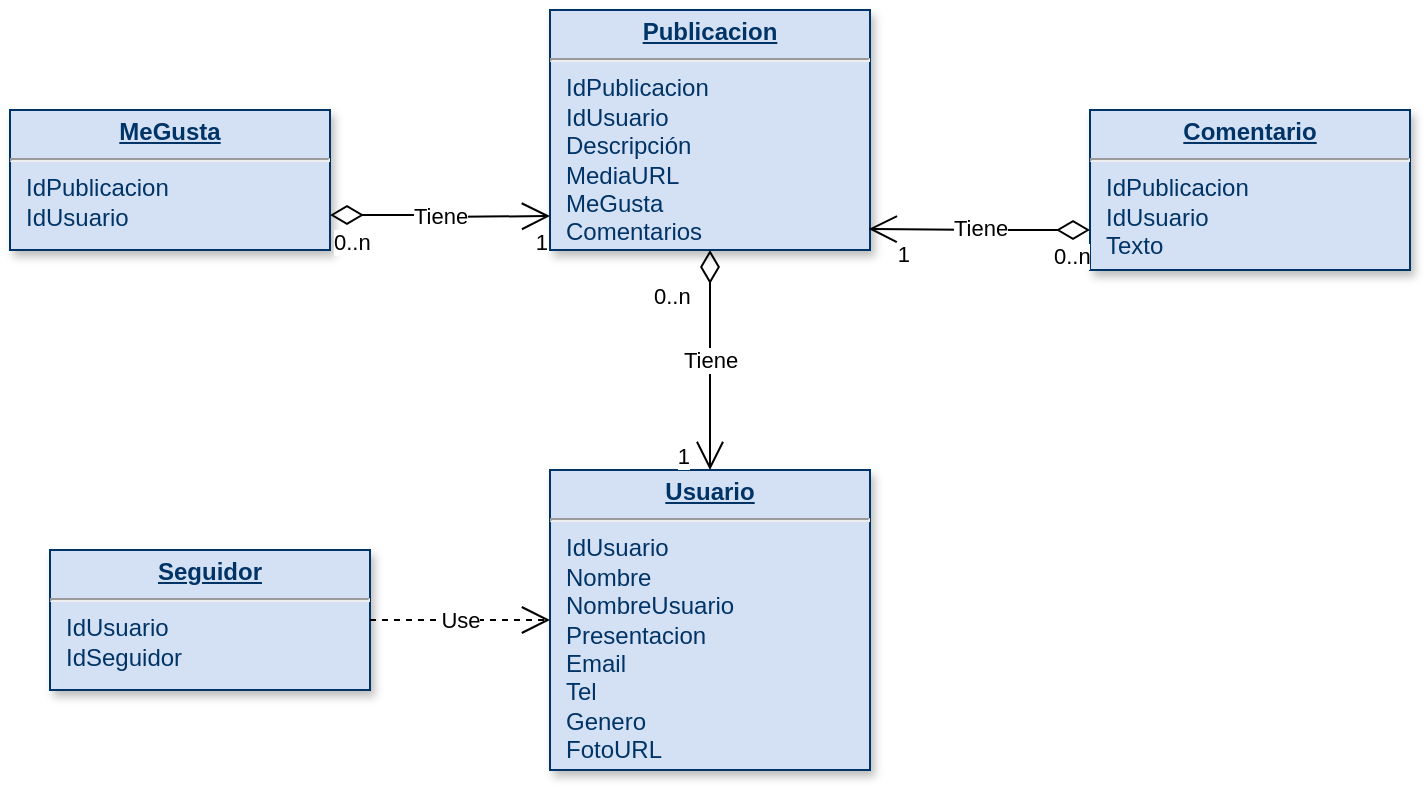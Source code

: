 <mxfile version="15.3.7" type="github">
  <diagram name="Page-1" id="efa7a0a1-bf9b-a30e-e6df-94a7791c09e9">
    <mxGraphModel dx="1185" dy="1757" grid="1" gridSize="10" guides="1" tooltips="1" connect="1" arrows="1" fold="1" page="1" pageScale="1" pageWidth="826" pageHeight="1169" background="none" math="0" shadow="0">
      <root>
        <mxCell id="0" />
        <mxCell id="1" parent="0" />
        <mxCell id="racmfOjsLPbu9PjOYbjw-115" value="&lt;p style=&quot;margin: 0px ; margin-top: 4px ; text-align: center ; text-decoration: underline&quot;&gt;&lt;b&gt;Usuario&lt;/b&gt;&lt;/p&gt;&lt;hr&gt;&lt;p style=&quot;margin: 0px ; margin-left: 8px&quot;&gt;IdUsuario&lt;br&gt;Nombre&lt;/p&gt;&lt;p style=&quot;margin: 0px ; margin-left: 8px&quot;&gt;NombreUsuario&lt;/p&gt;&lt;p style=&quot;margin: 0px ; margin-left: 8px&quot;&gt;Presentacion&lt;/p&gt;&lt;p style=&quot;margin: 0px ; margin-left: 8px&quot;&gt;Email&lt;/p&gt;&lt;p style=&quot;margin: 0px ; margin-left: 8px&quot;&gt;Tel&lt;/p&gt;&lt;p style=&quot;margin: 0px ; margin-left: 8px&quot;&gt;Genero&lt;/p&gt;&lt;p style=&quot;margin: 0px ; margin-left: 8px&quot;&gt;FotoURL&lt;/p&gt;" style="verticalAlign=top;align=left;overflow=fill;fontSize=12;fontFamily=Helvetica;html=1;strokeColor=#003366;shadow=1;fillColor=#D4E1F5;fontColor=#003366" vertex="1" parent="1">
          <mxGeometry x="340" y="-544" width="160" height="150" as="geometry" />
        </mxCell>
        <mxCell id="racmfOjsLPbu9PjOYbjw-116" value="&lt;p style=&quot;margin: 0px ; margin-top: 4px ; text-align: center ; text-decoration: underline&quot;&gt;&lt;b&gt;Seguidor&lt;/b&gt;&lt;/p&gt;&lt;hr&gt;&lt;p style=&quot;margin: 0px ; margin-left: 8px&quot;&gt;IdUsuario&lt;br&gt;IdSeguidor&lt;/p&gt;" style="verticalAlign=top;align=left;overflow=fill;fontSize=12;fontFamily=Helvetica;html=1;strokeColor=#003366;shadow=1;fillColor=#D4E1F5;fontColor=#003366" vertex="1" parent="1">
          <mxGeometry x="90" y="-504" width="160" height="70" as="geometry" />
        </mxCell>
        <mxCell id="racmfOjsLPbu9PjOYbjw-121" value="&lt;p style=&quot;margin: 0px ; margin-top: 4px ; text-align: center ; text-decoration: underline&quot;&gt;&lt;b&gt;Publicacion&lt;/b&gt;&lt;/p&gt;&lt;hr&gt;&lt;p style=&quot;margin: 0px ; margin-left: 8px&quot;&gt;IdPublicacion&lt;/p&gt;&lt;p style=&quot;margin: 0px ; margin-left: 8px&quot;&gt;IdUsuario&lt;br&gt;Descripción&lt;/p&gt;&lt;p style=&quot;margin: 0px ; margin-left: 8px&quot;&gt;MediaURL&lt;/p&gt;&lt;p style=&quot;margin: 0px ; margin-left: 8px&quot;&gt;MeGusta&lt;/p&gt;&lt;p style=&quot;margin: 0px ; margin-left: 8px&quot;&gt;Comentarios&lt;/p&gt;&lt;p style=&quot;margin: 0px ; margin-left: 8px&quot;&gt;&lt;br&gt;&lt;/p&gt;&lt;p style=&quot;margin: 0px ; margin-left: 8px&quot;&gt;&lt;br&gt;&lt;/p&gt;&lt;p style=&quot;margin: 0px ; margin-left: 8px&quot;&gt;&lt;br&gt;&lt;/p&gt;&lt;p style=&quot;margin: 0px ; margin-left: 8px&quot;&gt;&lt;br&gt;&lt;/p&gt;" style="verticalAlign=top;align=left;overflow=fill;fontSize=12;fontFamily=Helvetica;html=1;strokeColor=#003366;shadow=1;fillColor=#D4E1F5;fontColor=#003366" vertex="1" parent="1">
          <mxGeometry x="340" y="-774" width="160" height="120" as="geometry" />
        </mxCell>
        <mxCell id="racmfOjsLPbu9PjOYbjw-122" value="&lt;p style=&quot;margin: 0px ; margin-top: 4px ; text-align: center ; text-decoration: underline&quot;&gt;&lt;b&gt;MeGusta&lt;/b&gt;&lt;/p&gt;&lt;hr&gt;&lt;p style=&quot;margin: 0px ; margin-left: 8px&quot;&gt;IdPublicacion&lt;/p&gt;&lt;p style=&quot;margin: 0px ; margin-left: 8px&quot;&gt;IdUsuario&lt;/p&gt;&lt;p style=&quot;margin: 0px ; margin-left: 8px&quot;&gt;&lt;br&gt;&lt;/p&gt;&lt;p style=&quot;margin: 0px ; margin-left: 8px&quot;&gt;&lt;br&gt;&lt;/p&gt;&lt;p style=&quot;margin: 0px ; margin-left: 8px&quot;&gt;&lt;br&gt;&lt;/p&gt;&lt;p style=&quot;margin: 0px ; margin-left: 8px&quot;&gt;&lt;br&gt;&lt;/p&gt;" style="verticalAlign=top;align=left;overflow=fill;fontSize=12;fontFamily=Helvetica;html=1;strokeColor=#003366;shadow=1;fillColor=#D4E1F5;fontColor=#003366" vertex="1" parent="1">
          <mxGeometry x="70" y="-724" width="160" height="70" as="geometry" />
        </mxCell>
        <mxCell id="racmfOjsLPbu9PjOYbjw-123" value="Tiene" style="endArrow=open;html=1;endSize=12;startArrow=diamondThin;startSize=14;startFill=0;edgeStyle=orthogonalEdgeStyle;exitX=1;exitY=0.75;exitDx=0;exitDy=0;" edge="1" parent="1" source="racmfOjsLPbu9PjOYbjw-122">
          <mxGeometry relative="1" as="geometry">
            <mxPoint x="240" y="-614" as="sourcePoint" />
            <mxPoint x="340" y="-671" as="targetPoint" />
          </mxGeometry>
        </mxCell>
        <mxCell id="racmfOjsLPbu9PjOYbjw-124" value="0..n" style="edgeLabel;resizable=0;html=1;align=left;verticalAlign=top;" connectable="0" vertex="1" parent="racmfOjsLPbu9PjOYbjw-123">
          <mxGeometry x="-1" relative="1" as="geometry" />
        </mxCell>
        <mxCell id="racmfOjsLPbu9PjOYbjw-125" value="1" style="edgeLabel;resizable=0;html=1;align=right;verticalAlign=top;" connectable="0" vertex="1" parent="racmfOjsLPbu9PjOYbjw-123">
          <mxGeometry x="1" relative="1" as="geometry" />
        </mxCell>
        <mxCell id="racmfOjsLPbu9PjOYbjw-126" value="&lt;p style=&quot;margin: 0px ; margin-top: 4px ; text-align: center ; text-decoration: underline&quot;&gt;&lt;b&gt;Comentario&lt;/b&gt;&lt;/p&gt;&lt;hr&gt;&lt;p style=&quot;margin: 0px ; margin-left: 8px&quot;&gt;IdPublicacion&lt;/p&gt;&lt;p style=&quot;margin: 0px ; margin-left: 8px&quot;&gt;IdUsuario&lt;br&gt;Texto&lt;/p&gt;&lt;p style=&quot;margin: 0px ; margin-left: 8px&quot;&gt;&lt;br&gt;&lt;/p&gt;&lt;p style=&quot;margin: 0px ; margin-left: 8px&quot;&gt;&lt;br&gt;&lt;/p&gt;&lt;p style=&quot;margin: 0px ; margin-left: 8px&quot;&gt;&lt;br&gt;&lt;/p&gt;&lt;p style=&quot;margin: 0px ; margin-left: 8px&quot;&gt;&lt;br&gt;&lt;/p&gt;" style="verticalAlign=top;align=left;overflow=fill;fontSize=12;fontFamily=Helvetica;html=1;strokeColor=#003366;shadow=1;fillColor=#D4E1F5;fontColor=#003366" vertex="1" parent="1">
          <mxGeometry x="610" y="-724" width="160" height="80" as="geometry" />
        </mxCell>
        <mxCell id="racmfOjsLPbu9PjOYbjw-127" value="Tiene" style="endArrow=open;html=1;endSize=12;startArrow=diamondThin;startSize=14;startFill=0;edgeStyle=orthogonalEdgeStyle;exitX=0;exitY=0.75;exitDx=0;exitDy=0;entryX=0.996;entryY=0.912;entryDx=0;entryDy=0;entryPerimeter=0;" edge="1" parent="1" source="racmfOjsLPbu9PjOYbjw-126" target="racmfOjsLPbu9PjOYbjw-121">
          <mxGeometry relative="1" as="geometry">
            <mxPoint x="240" y="-634" as="sourcePoint" />
            <mxPoint x="400" y="-634" as="targetPoint" />
          </mxGeometry>
        </mxCell>
        <mxCell id="racmfOjsLPbu9PjOYbjw-128" value="0..n" style="edgeLabel;resizable=0;html=1;align=left;verticalAlign=top;" connectable="0" vertex="1" parent="racmfOjsLPbu9PjOYbjw-127">
          <mxGeometry x="-1" relative="1" as="geometry">
            <mxPoint x="-20" as="offset" />
          </mxGeometry>
        </mxCell>
        <mxCell id="racmfOjsLPbu9PjOYbjw-129" value="1" style="edgeLabel;resizable=0;html=1;align=right;verticalAlign=top;" connectable="0" vertex="1" parent="racmfOjsLPbu9PjOYbjw-127">
          <mxGeometry x="1" relative="1" as="geometry">
            <mxPoint x="21" as="offset" />
          </mxGeometry>
        </mxCell>
        <mxCell id="racmfOjsLPbu9PjOYbjw-130" value="Tiene" style="endArrow=open;html=1;endSize=12;startArrow=diamondThin;startSize=14;startFill=0;edgeStyle=orthogonalEdgeStyle;entryX=0.5;entryY=0;entryDx=0;entryDy=0;exitX=0.5;exitY=1;exitDx=0;exitDy=0;" edge="1" parent="1" source="racmfOjsLPbu9PjOYbjw-121" target="racmfOjsLPbu9PjOYbjw-115">
          <mxGeometry relative="1" as="geometry">
            <mxPoint x="170" y="-604" as="sourcePoint" />
            <mxPoint x="330" y="-604" as="targetPoint" />
          </mxGeometry>
        </mxCell>
        <mxCell id="racmfOjsLPbu9PjOYbjw-131" value="0..n" style="edgeLabel;resizable=0;html=1;align=left;verticalAlign=top;" connectable="0" vertex="1" parent="racmfOjsLPbu9PjOYbjw-130">
          <mxGeometry x="-1" relative="1" as="geometry">
            <mxPoint x="-30" y="10" as="offset" />
          </mxGeometry>
        </mxCell>
        <mxCell id="racmfOjsLPbu9PjOYbjw-132" value="1" style="edgeLabel;resizable=0;html=1;align=right;verticalAlign=top;" connectable="0" vertex="1" parent="racmfOjsLPbu9PjOYbjw-130">
          <mxGeometry x="1" relative="1" as="geometry">
            <mxPoint x="-10" y="-20" as="offset" />
          </mxGeometry>
        </mxCell>
        <mxCell id="racmfOjsLPbu9PjOYbjw-133" value="Use" style="endArrow=open;endSize=12;dashed=1;html=1;exitX=1;exitY=0.5;exitDx=0;exitDy=0;entryX=0;entryY=0.5;entryDx=0;entryDy=0;" edge="1" parent="1" source="racmfOjsLPbu9PjOYbjw-116" target="racmfOjsLPbu9PjOYbjw-115">
          <mxGeometry width="160" relative="1" as="geometry">
            <mxPoint x="220" y="-584" as="sourcePoint" />
            <mxPoint x="380" y="-584" as="targetPoint" />
          </mxGeometry>
        </mxCell>
      </root>
    </mxGraphModel>
  </diagram>
</mxfile>
